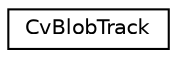 digraph "Graphical Class Hierarchy"
{
 // LATEX_PDF_SIZE
  edge [fontname="Helvetica",fontsize="10",labelfontname="Helvetica",labelfontsize="10"];
  node [fontname="Helvetica",fontsize="10",shape=record];
  rankdir="LR";
  Node0 [label="CvBlobTrack",height=0.2,width=0.4,color="black", fillcolor="white", style="filled",URL="$struct_cv_blob_track.html",tooltip=" "];
}
